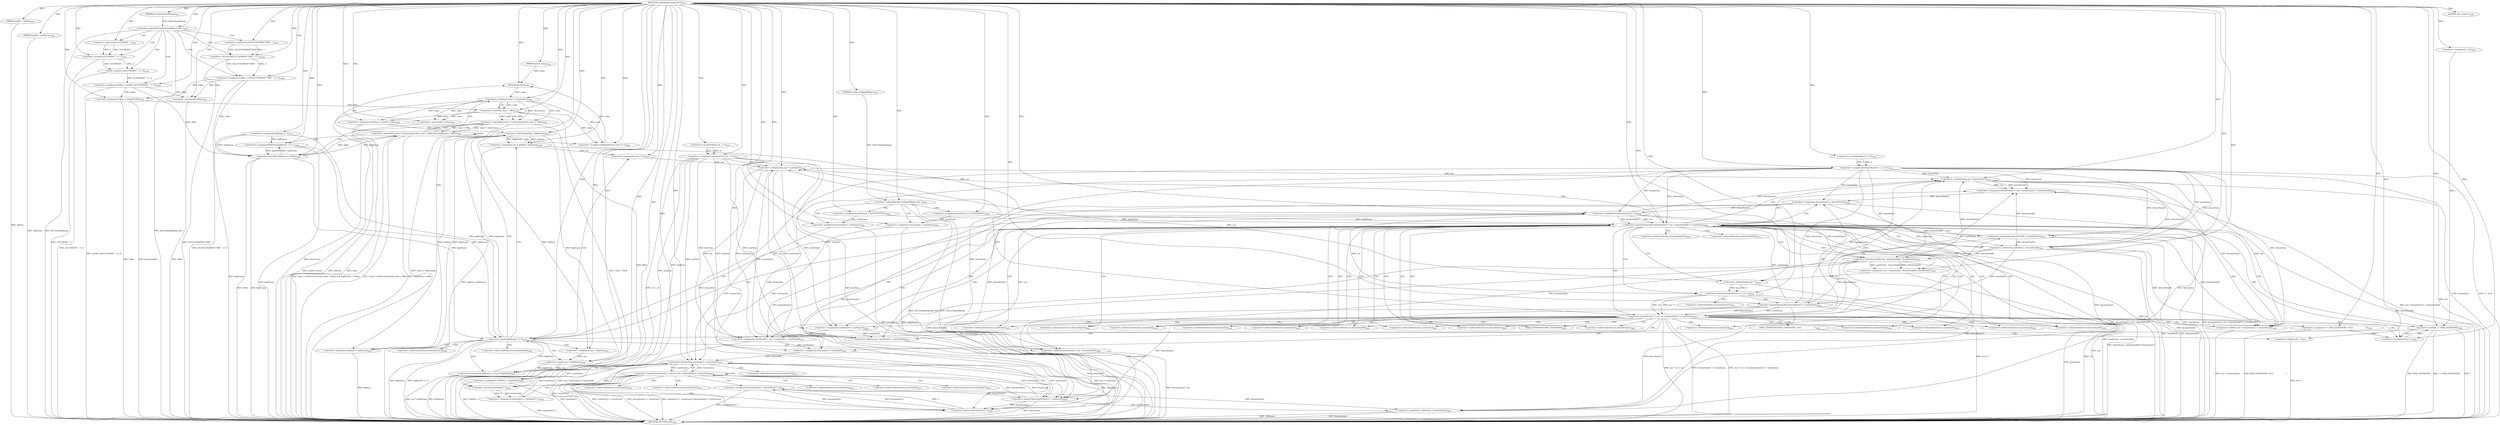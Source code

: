 digraph "ToRationalEuclideanGCD" {  
"70852" [label = <(METHOD,ToRationalEuclideanGCD)<SUB>2520</SUB>> ]
"71138" [label = <(METHOD_RETURN,void)<SUB>2520</SUB>> ]
"70853" [label = <(PARAM,double value)<SUB>2520</SUB>> ]
"70854" [label = <(PARAM,int blnUseSignedRange)<SUB>2520</SUB>> ]
"70855" [label = <(PARAM,int blnUseSmallRange)<SUB>2521</SUB>> ]
"70856" [label = <(PARAM,uint64_t *ullNum)<SUB>2521</SUB>> ]
"70857" [label = <(PARAM,uint64_t *ullDenom)<SUB>2522</SUB>> ]
"70861" [label = <(&lt;operator&gt;.assignment,numSum[3] = {0, 1, 0})<SUB>2527</SUB>> ]
"70867" [label = <(&lt;operator&gt;.assignment,denomSum[3] = {1, 0, 0})<SUB>2527</SUB>> ]
"70903" [label = <(&lt;operator&gt;.assignment,fMax = (double)nMax)<SUB>2550</SUB>> ]
"70927" [label = <(&lt;operator&gt;.assignment,bigDenom = 1)<SUB>2579</SUB>> ]
"70950" [label = <(&lt;operator&gt;.assignment,bigNum = (uint64_t)value)<SUB>2585</SUB>> ]
"71126" [label = <(&lt;operator&gt;.assignment,*ullNum = numSum[1])<SUB>2638</SUB>> ]
"71132" [label = <(&lt;operator&gt;.assignment,*ullDenom = denomSum[1])<SUB>2639</SUB>> ]
"70882" [label = <(&lt;operator&gt;.logicalAnd,blnUseSmallRange &amp;&amp; 1)<SUB>2542</SUB>> ]
"70909" [label = <(&lt;operator&gt;.logicalAnd,blnUseSignedRange &amp;&amp; 1)<SUB>2558</SUB>> ]
"70931" [label = <(&lt;operator&gt;.logicalAnd,(value != floor(value)) &amp;&amp; (value &lt; fMax) &amp;&amp; (bigDenom &lt; nMax))<SUB>2580</SUB>> ]
"70960" [label = <(&lt;operator&gt;.lessThan,i &lt; MAX_ITERATIONS)<SUB>2590</SUB>> ]
"70965" [label = <(&lt;operator&gt;.postIncrement,i++)<SUB>2590</SUB>> ]
"71096" [label = <(&lt;operator&gt;.logicalOr,numSum[1] &gt; returnLimit || denomSum[1] &gt; returnLimit)<SUB>2631</SUB>> ]
"70863" [label = <(&lt;operator&gt;.arrayInitializer,{0, 1, 0})<SUB>2527</SUB>> ]
"70869" [label = <(&lt;operator&gt;.arrayInitializer,{1, 0, 0})<SUB>2527</SUB>> ]
"70886" [label = <(&lt;operator&gt;.assignment,nMax = (uint64_t)((2147483647 - 1) / 2))<SUB>2544</SUB>> ]
"70905" [label = <(&lt;operator&gt;.cast,(double)nMax)<SUB>2550</SUB>> ]
"70913" [label = <(&lt;operator&gt;.assignment,maxDenom = 2147483647UL)<SUB>2560</SUB>> ]
"70916" [label = <(&lt;operator&gt;.assignment,returnLimit = maxDenom)<SUB>2561</SUB>> ]
"70944" [label = <(&lt;operators&gt;.assignmentShiftLeft,bigDenom &lt;&lt;= 1)<SUB>2582</SUB>> ]
"70947" [label = <(&lt;operator&gt;.assignmentMultiplication,value *= 2)<SUB>2583</SUB>> ]
"70952" [label = <(&lt;operator&gt;.cast,(uint64_t)value)<SUB>2585</SUB>> ]
"70957" [label = <(&lt;operator&gt;.assignment,i = 0)<SUB>2590</SUB>> ]
"70975" [label = <(&lt;operator&gt;.assignment,val = bigNum / bigDenom)<SUB>2598</SUB>> ]
"70980" [label = <(&lt;operator&gt;.assignment,aux = bigNum)<SUB>2602</SUB>> ]
"70983" [label = <(&lt;operator&gt;.assignment,bigNum = bigDenom)<SUB>2603</SUB>> ]
"70986" [label = <(&lt;operator&gt;.assignment,bigDenom = aux % bigDenom)<SUB>2604</SUB>> ]
"70991" [label = <(&lt;operator&gt;.assignment,aux = val)<SUB>2607</SUB>> ]
"71041" [label = <(&lt;operator&gt;.assignment,numSum[2] = aux * numSum[1] + numSum[0])<SUB>2619</SUB>> ]
"71054" [label = <(&lt;operator&gt;.assignment,numSum[0] = numSum[1])<SUB>2620</SUB>> ]
"71061" [label = <(&lt;operator&gt;.assignment,numSum[1] = numSum[2])<SUB>2621</SUB>> ]
"71068" [label = <(&lt;operator&gt;.assignment,denomSum[2] = aux * denomSum[1] + denomSum[0])<SUB>2624</SUB>> ]
"71081" [label = <(&lt;operator&gt;.assignment,denomSum[0] = denomSum[1])<SUB>2625</SUB>> ]
"71088" [label = <(&lt;operator&gt;.assignment,denomSum[1] = denomSum[2])<SUB>2626</SUB>> ]
"71108" [label = <(&lt;operator&gt;.assignment,numSum[1] = numSum[1] / 2)<SUB>2633</SUB>> ]
"71117" [label = <(&lt;operator&gt;.assignment,denomSum[1] = denomSum[1] / 2)<SUB>2634</SUB>> ]
"70896" [label = <(&lt;operator&gt;.assignment,nMax = ((9223372036854775807 - 1) / 2))<SUB>2548</SUB>> ]
"70921" [label = <(&lt;operator&gt;.assignment,maxDenom = 0xFFFFFFFFUL)<SUB>2565</SUB>> ]
"70924" [label = <(&lt;operator&gt;.assignment,returnLimit = maxDenom)<SUB>2566</SUB>> ]
"70932" [label = <(&lt;operator&gt;.logicalAnd,(value != floor(value)) &amp;&amp; (value &lt; fMax))<SUB>2580</SUB>> ]
"70940" [label = <(&lt;operator&gt;.lessThan,bigDenom &lt; nMax)<SUB>2580</SUB>> ]
"70970" [label = <(&lt;operator&gt;.equals,bigDenom == 0)<SUB>2594</SUB>> ]
"70995" [label = <(&lt;operator&gt;.greaterEqualsThan,denomSum[1] * val + denomSum[0] &gt;= maxDenom)<SUB>2608</SUB>> ]
"71097" [label = <(&lt;operator&gt;.greaterThan,numSum[1] &gt; returnLimit)<SUB>2631</SUB>> ]
"71102" [label = <(&lt;operator&gt;.greaterThan,denomSum[1] &gt; returnLimit)<SUB>2631</SUB>> ]
"70888" [label = <(uint64_t,(uint64_t)((2147483647 - 1) / 2))<SUB>2544</SUB>> ]
"70933" [label = <(&lt;operator&gt;.notEquals,value != floor(value))<SUB>2580</SUB>> ]
"70937" [label = <(&lt;operator&gt;.lessThan,value &lt; fMax)<SUB>2580</SUB>> ]
"70964" [label = <(LITERAL,64,&lt;empty&gt;)<SUB>2590</SUB>> ]
"70977" [label = <(&lt;operator&gt;.division,bigNum / bigDenom)<SUB>2598</SUB>> ]
"70988" [label = <(&lt;operator&gt;.modulo,aux % bigDenom)<SUB>2604</SUB>> ]
"71007" [label = <(&lt;operator&gt;.assignment,aux = (maxDenom - denomSum[0]) / denomSum[1])<SUB>2610</SUB>> ]
"71045" [label = <(&lt;operator&gt;.addition,aux * numSum[1] + numSum[0])<SUB>2619</SUB>> ]
"71072" [label = <(&lt;operator&gt;.addition,aux * denomSum[1] + denomSum[0])<SUB>2624</SUB>> ]
"71112" [label = <(&lt;operator&gt;.division,numSum[1] / 2)<SUB>2633</SUB>> ]
"71121" [label = <(&lt;operator&gt;.division,denomSum[1] / 2)<SUB>2634</SUB>> ]
"70889" [label = <(&lt;operator&gt;.division,(2147483647 - 1) / 2)<SUB>2544</SUB>> ]
"70898" [label = <(&lt;operator&gt;.division,(9223372036854775807 - 1) / 2)<SUB>2548</SUB>> ]
"70935" [label = <(floor,floor(value))<SUB>2580</SUB>> ]
"70996" [label = <(&lt;operator&gt;.addition,denomSum[1] * val + denomSum[0])<SUB>2608</SUB>> ]
"71019" [label = <(&lt;operator&gt;.logicalOr,aux * 2 &gt;= val || denomSum[1] &gt;= maxDenom)<SUB>2611</SUB>> ]
"71046" [label = <(&lt;operator&gt;.multiplication,aux * numSum[1])<SUB>2619</SUB>> ]
"71073" [label = <(&lt;operator&gt;.multiplication,aux * denomSum[1])<SUB>2624</SUB>> ]
"70890" [label = <(&lt;operator&gt;.subtraction,2147483647 - 1)<SUB>2544</SUB>> ]
"70899" [label = <(&lt;operator&gt;.subtraction,9223372036854775807 - 1)<SUB>2548</SUB>> ]
"70997" [label = <(&lt;operator&gt;.multiplication,denomSum[1] * val)<SUB>2608</SUB>> ]
"71009" [label = <(&lt;operator&gt;.division,(maxDenom - denomSum[0]) / denomSum[1])<SUB>2610</SUB>> ]
"71031" [label = <(&lt;operator&gt;.assignment,i = (MAX_ITERATIONS +\012                     1))<SUB>2612</SUB>> ]
"71010" [label = <(&lt;operator&gt;.subtraction,maxDenom - denomSum[0])<SUB>2610</SUB>> ]
"71020" [label = <(&lt;operator&gt;.greaterEqualsThan,aux * 2 &gt;= val)<SUB>2611</SUB>> ]
"71025" [label = <(&lt;operator&gt;.greaterEqualsThan,denomSum[1] &gt;= maxDenom)<SUB>2611</SUB>> ]
"71021" [label = <(&lt;operator&gt;.multiplication,aux * 2)<SUB>2611</SUB>> ]
"71035" [label = <(&lt;operator&gt;.addition,64 + 1)<SUB>2612</SUB>> ]
"70962" [label = <(MAX_ITERATIONS,MAX_ITERATIONS)<SUB>2590</SUB>> ]
"71042" [label = <(&lt;operator&gt;.indirectIndexAccess,numSum[2])<SUB>2619</SUB>> ]
"71055" [label = <(&lt;operator&gt;.indirectIndexAccess,numSum[0])<SUB>2620</SUB>> ]
"71058" [label = <(&lt;operator&gt;.indirectIndexAccess,numSum[1])<SUB>2620</SUB>> ]
"71062" [label = <(&lt;operator&gt;.indirectIndexAccess,numSum[1])<SUB>2621</SUB>> ]
"71065" [label = <(&lt;operator&gt;.indirectIndexAccess,numSum[2])<SUB>2621</SUB>> ]
"71069" [label = <(&lt;operator&gt;.indirectIndexAccess,denomSum[2])<SUB>2624</SUB>> ]
"71082" [label = <(&lt;operator&gt;.indirectIndexAccess,denomSum[0])<SUB>2625</SUB>> ]
"71085" [label = <(&lt;operator&gt;.indirectIndexAccess,denomSum[1])<SUB>2625</SUB>> ]
"71089" [label = <(&lt;operator&gt;.indirectIndexAccess,denomSum[1])<SUB>2626</SUB>> ]
"71092" [label = <(&lt;operator&gt;.indirectIndexAccess,denomSum[2])<SUB>2626</SUB>> ]
"71098" [label = <(&lt;operator&gt;.indirectIndexAccess,numSum[1])<SUB>2631</SUB>> ]
"71103" [label = <(&lt;operator&gt;.indirectIndexAccess,denomSum[1])<SUB>2631</SUB>> ]
"71109" [label = <(&lt;operator&gt;.indirectIndexAccess,numSum[1])<SUB>2633</SUB>> ]
"71118" [label = <(&lt;operator&gt;.indirectIndexAccess,denomSum[1])<SUB>2634</SUB>> ]
"71051" [label = <(&lt;operator&gt;.indirectIndexAccess,numSum[0])<SUB>2619</SUB>> ]
"71078" [label = <(&lt;operator&gt;.indirectIndexAccess,denomSum[0])<SUB>2624</SUB>> ]
"71113" [label = <(&lt;operator&gt;.indirectIndexAccess,numSum[1])<SUB>2633</SUB>> ]
"71122" [label = <(&lt;operator&gt;.indirectIndexAccess,denomSum[1])<SUB>2634</SUB>> ]
"71002" [label = <(&lt;operator&gt;.indirectIndexAccess,denomSum[0])<SUB>2608</SUB>> ]
"71048" [label = <(&lt;operator&gt;.indirectIndexAccess,numSum[1])<SUB>2619</SUB>> ]
"71075" [label = <(&lt;operator&gt;.indirectIndexAccess,denomSum[1])<SUB>2624</SUB>> ]
"70998" [label = <(&lt;operator&gt;.indirectIndexAccess,denomSum[1])<SUB>2608</SUB>> ]
"71015" [label = <(&lt;operator&gt;.indirectIndexAccess,denomSum[1])<SUB>2610</SUB>> ]
"71012" [label = <(&lt;operator&gt;.indirectIndexAccess,denomSum[0])<SUB>2610</SUB>> ]
"71026" [label = <(&lt;operator&gt;.indirectIndexAccess,denomSum[1])<SUB>2611</SUB>> ]
"71033" [label = <(MAX_ITERATIONS,MAX_ITERATIONS +\012                     1)<SUB>2612</SUB>> ]
  "70856" -> "71138"  [ label = "DDG: ullNum"] 
  "70857" -> "71138"  [ label = "DDG: ullDenom"] 
  "70861" -> "71138"  [ label = "DDG: numSum"] 
  "70861" -> "71138"  [ label = "DDG: {0, 1, 0}"] 
  "70867" -> "71138"  [ label = "DDG: denomSum"] 
  "70867" -> "71138"  [ label = "DDG: {1, 0, 0}"] 
  "70882" -> "71138"  [ label = "DDG: blnUseSmallRange"] 
  "70882" -> "71138"  [ label = "DDG: blnUseSmallRange &amp;&amp; 1"] 
  "70898" -> "71138"  [ label = "DDG: 9223372036854775807 - 1"] 
  "70896" -> "71138"  [ label = "DDG: (9223372036854775807 - 1) / 2"] 
  "70889" -> "71138"  [ label = "DDG: 2147483647 - 1"] 
  "70888" -> "71138"  [ label = "DDG: (2147483647 - 1) / 2"] 
  "70886" -> "71138"  [ label = "DDG: (uint64_t)((2147483647 - 1) / 2)"] 
  "70903" -> "71138"  [ label = "DDG: fMax"] 
  "70905" -> "71138"  [ label = "DDG: nMax"] 
  "70903" -> "71138"  [ label = "DDG: (double)nMax"] 
  "70909" -> "71138"  [ label = "DDG: blnUseSignedRange"] 
  "70909" -> "71138"  [ label = "DDG: blnUseSignedRange &amp;&amp; 1"] 
  "70924" -> "71138"  [ label = "DDG: maxDenom"] 
  "70916" -> "71138"  [ label = "DDG: maxDenom"] 
  "70927" -> "71138"  [ label = "DDG: bigDenom"] 
  "70933" -> "71138"  [ label = "DDG: floor(value)"] 
  "70932" -> "71138"  [ label = "DDG: value != floor(value)"] 
  "70937" -> "71138"  [ label = "DDG: fMax"] 
  "70932" -> "71138"  [ label = "DDG: value &lt; fMax"] 
  "70931" -> "71138"  [ label = "DDG: (value != floor(value)) &amp;&amp; (value &lt; fMax)"] 
  "70940" -> "71138"  [ label = "DDG: bigDenom"] 
  "70940" -> "71138"  [ label = "DDG: nMax"] 
  "70931" -> "71138"  [ label = "DDG: bigDenom &lt; nMax"] 
  "70931" -> "71138"  [ label = "DDG: (value != floor(value)) &amp;&amp; (value &lt; fMax) &amp;&amp; (bigDenom &lt; nMax)"] 
  "70950" -> "71138"  [ label = "DDG: bigNum"] 
  "70952" -> "71138"  [ label = "DDG: value"] 
  "70950" -> "71138"  [ label = "DDG: (uint64_t)value"] 
  "70960" -> "71138"  [ label = "DDG: i"] 
  "70960" -> "71138"  [ label = "DDG: MAX_ITERATIONS"] 
  "70960" -> "71138"  [ label = "DDG: i &lt; MAX_ITERATIONS"] 
  "70970" -> "71138"  [ label = "DDG: bigDenom"] 
  "70970" -> "71138"  [ label = "DDG: bigDenom == 0"] 
  "70975" -> "71138"  [ label = "DDG: bigNum / bigDenom"] 
  "70983" -> "71138"  [ label = "DDG: bigNum"] 
  "70986" -> "71138"  [ label = "DDG: bigDenom"] 
  "70986" -> "71138"  [ label = "DDG: aux % bigDenom"] 
  "70997" -> "71138"  [ label = "DDG: val"] 
  "70996" -> "71138"  [ label = "DDG: denomSum[1] * val"] 
  "70995" -> "71138"  [ label = "DDG: denomSum[1] * val + denomSum[0]"] 
  "70995" -> "71138"  [ label = "DDG: maxDenom"] 
  "70995" -> "71138"  [ label = "DDG: denomSum[1] * val + denomSum[0] &gt;= maxDenom"] 
  "71010" -> "71138"  [ label = "DDG: maxDenom"] 
  "71010" -> "71138"  [ label = "DDG: denomSum[0]"] 
  "71009" -> "71138"  [ label = "DDG: maxDenom - denomSum[0]"] 
  "71007" -> "71138"  [ label = "DDG: (maxDenom - denomSum[0]) / denomSum[1]"] 
  "71021" -> "71138"  [ label = "DDG: aux"] 
  "71020" -> "71138"  [ label = "DDG: aux * 2"] 
  "71020" -> "71138"  [ label = "DDG: val"] 
  "71019" -> "71138"  [ label = "DDG: aux * 2 &gt;= val"] 
  "71025" -> "71138"  [ label = "DDG: maxDenom"] 
  "71019" -> "71138"  [ label = "DDG: denomSum[1] &gt;= maxDenom"] 
  "71019" -> "71138"  [ label = "DDG: aux * 2 &gt;= val || denomSum[1] &gt;= maxDenom"] 
  "71031" -> "71138"  [ label = "DDG: MAX_ITERATIONS +\012                     1"] 
  "71035" -> "71138"  [ label = "DDG: 64 + 1"] 
  "71045" -> "71138"  [ label = "DDG: aux * numSum[1]"] 
  "71041" -> "71138"  [ label = "DDG: aux * numSum[1] + numSum[0]"] 
  "71054" -> "71138"  [ label = "DDG: numSum[0]"] 
  "71061" -> "71138"  [ label = "DDG: numSum[2]"] 
  "71073" -> "71138"  [ label = "DDG: aux"] 
  "71072" -> "71138"  [ label = "DDG: aux * denomSum[1]"] 
  "71068" -> "71138"  [ label = "DDG: aux * denomSum[1] + denomSum[0]"] 
  "71081" -> "71138"  [ label = "DDG: denomSum[0]"] 
  "71088" -> "71138"  [ label = "DDG: denomSum[2]"] 
  "71097" -> "71138"  [ label = "DDG: returnLimit"] 
  "71096" -> "71138"  [ label = "DDG: numSum[1] &gt; returnLimit"] 
  "71102" -> "71138"  [ label = "DDG: returnLimit"] 
  "71096" -> "71138"  [ label = "DDG: denomSum[1] &gt; returnLimit"] 
  "71096" -> "71138"  [ label = "DDG: numSum[1] &gt; returnLimit || denomSum[1] &gt; returnLimit"] 
  "71126" -> "71138"  [ label = "DDG: *ullNum"] 
  "71126" -> "71138"  [ label = "DDG: numSum[1]"] 
  "71132" -> "71138"  [ label = "DDG: *ullDenom"] 
  "71132" -> "71138"  [ label = "DDG: denomSum[1]"] 
  "71108" -> "71138"  [ label = "DDG: numSum[1] / 2"] 
  "71117" -> "71138"  [ label = "DDG: denomSum[1] / 2"] 
  "70944" -> "71138"  [ label = "DDG: bigDenom"] 
  "70852" -> "70853"  [ label = "DDG: "] 
  "70852" -> "70854"  [ label = "DDG: "] 
  "70852" -> "70855"  [ label = "DDG: "] 
  "70852" -> "70856"  [ label = "DDG: "] 
  "70852" -> "70857"  [ label = "DDG: "] 
  "70863" -> "70861"  [ label = "DDG: 0"] 
  "70863" -> "70861"  [ label = "DDG: 1"] 
  "70869" -> "70867"  [ label = "DDG: 1"] 
  "70869" -> "70867"  [ label = "DDG: 0"] 
  "70896" -> "70903"  [ label = "DDG: nMax"] 
  "70886" -> "70903"  [ label = "DDG: nMax"] 
  "70852" -> "70903"  [ label = "DDG: "] 
  "70852" -> "70927"  [ label = "DDG: "] 
  "70933" -> "70950"  [ label = "DDG: value"] 
  "70937" -> "70950"  [ label = "DDG: value"] 
  "70852" -> "70950"  [ label = "DDG: "] 
  "70861" -> "71126"  [ label = "DDG: numSum"] 
  "71097" -> "71126"  [ label = "DDG: numSum[1]"] 
  "70867" -> "71132"  [ label = "DDG: denomSum"] 
  "71009" -> "71132"  [ label = "DDG: denomSum[1]"] 
  "71025" -> "71132"  [ label = "DDG: denomSum[1]"] 
  "71088" -> "71132"  [ label = "DDG: denomSum[1]"] 
  "71102" -> "71132"  [ label = "DDG: denomSum[1]"] 
  "71117" -> "71132"  [ label = "DDG: denomSum[1]"] 
  "70852" -> "70861"  [ label = "DDG: "] 
  "70852" -> "70867"  [ label = "DDG: "] 
  "70852" -> "70863"  [ label = "DDG: "] 
  "70852" -> "70869"  [ label = "DDG: "] 
  "70855" -> "70882"  [ label = "DDG: blnUseSmallRange"] 
  "70852" -> "70882"  [ label = "DDG: "] 
  "70888" -> "70886"  [ label = "DDG: (2147483647 - 1) / 2"] 
  "70896" -> "70905"  [ label = "DDG: nMax"] 
  "70886" -> "70905"  [ label = "DDG: nMax"] 
  "70852" -> "70905"  [ label = "DDG: "] 
  "70854" -> "70909"  [ label = "DDG: blnUseSignedRange"] 
  "70852" -> "70909"  [ label = "DDG: "] 
  "70852" -> "70913"  [ label = "DDG: "] 
  "70913" -> "70916"  [ label = "DDG: maxDenom"] 
  "70852" -> "70916"  [ label = "DDG: "] 
  "70932" -> "70931"  [ label = "DDG: value != floor(value)"] 
  "70932" -> "70931"  [ label = "DDG: value &lt; fMax"] 
  "70940" -> "70931"  [ label = "DDG: bigDenom"] 
  "70940" -> "70931"  [ label = "DDG: nMax"] 
  "70852" -> "70944"  [ label = "DDG: "] 
  "70852" -> "70947"  [ label = "DDG: "] 
  "70933" -> "70952"  [ label = "DDG: value"] 
  "70937" -> "70952"  [ label = "DDG: value"] 
  "70852" -> "70952"  [ label = "DDG: "] 
  "70852" -> "70957"  [ label = "DDG: "] 
  "70957" -> "70960"  [ label = "DDG: i"] 
  "70965" -> "70960"  [ label = "DDG: i"] 
  "70852" -> "70960"  [ label = "DDG: "] 
  "70960" -> "70965"  [ label = "DDG: i"] 
  "71031" -> "70965"  [ label = "DDG: i"] 
  "70852" -> "70965"  [ label = "DDG: "] 
  "70977" -> "70975"  [ label = "DDG: bigNum"] 
  "70977" -> "70975"  [ label = "DDG: bigDenom"] 
  "70977" -> "70980"  [ label = "DDG: bigNum"] 
  "70852" -> "70980"  [ label = "DDG: "] 
  "70977" -> "70983"  [ label = "DDG: bigDenom"] 
  "70852" -> "70983"  [ label = "DDG: "] 
  "70988" -> "70986"  [ label = "DDG: aux"] 
  "70988" -> "70986"  [ label = "DDG: bigDenom"] 
  "70975" -> "70991"  [ label = "DDG: val"] 
  "70852" -> "70991"  [ label = "DDG: "] 
  "71046" -> "71041"  [ label = "DDG: aux"] 
  "71046" -> "71041"  [ label = "DDG: numSum[1]"] 
  "70861" -> "71041"  [ label = "DDG: numSum"] 
  "71054" -> "71041"  [ label = "DDG: numSum[0]"] 
  "70861" -> "71054"  [ label = "DDG: numSum"] 
  "71046" -> "71054"  [ label = "DDG: numSum[1]"] 
  "70861" -> "71061"  [ label = "DDG: numSum"] 
  "71041" -> "71061"  [ label = "DDG: numSum[2]"] 
  "71073" -> "71068"  [ label = "DDG: aux"] 
  "71073" -> "71068"  [ label = "DDG: denomSum[1]"] 
  "70867" -> "71068"  [ label = "DDG: denomSum"] 
  "71010" -> "71068"  [ label = "DDG: denomSum[0]"] 
  "71081" -> "71068"  [ label = "DDG: denomSum[0]"] 
  "70867" -> "71081"  [ label = "DDG: denomSum"] 
  "71073" -> "71081"  [ label = "DDG: denomSum[1]"] 
  "70867" -> "71088"  [ label = "DDG: denomSum"] 
  "71068" -> "71088"  [ label = "DDG: denomSum[2]"] 
  "71097" -> "71096"  [ label = "DDG: numSum[1]"] 
  "71097" -> "71096"  [ label = "DDG: returnLimit"] 
  "71102" -> "71096"  [ label = "DDG: denomSum[1]"] 
  "71102" -> "71096"  [ label = "DDG: returnLimit"] 
  "71112" -> "71108"  [ label = "DDG: numSum[1]"] 
  "71112" -> "71108"  [ label = "DDG: 2"] 
  "71121" -> "71117"  [ label = "DDG: denomSum[1]"] 
  "71121" -> "71117"  [ label = "DDG: 2"] 
  "70852" -> "70886"  [ label = "DDG: "] 
  "70898" -> "70896"  [ label = "DDG: 9223372036854775807 - 1"] 
  "70898" -> "70896"  [ label = "DDG: 2"] 
  "70852" -> "70921"  [ label = "DDG: "] 
  "70921" -> "70924"  [ label = "DDG: maxDenom"] 
  "70852" -> "70924"  [ label = "DDG: "] 
  "70933" -> "70932"  [ label = "DDG: value"] 
  "70933" -> "70932"  [ label = "DDG: floor(value)"] 
  "70937" -> "70932"  [ label = "DDG: value"] 
  "70937" -> "70932"  [ label = "DDG: fMax"] 
  "70927" -> "70940"  [ label = "DDG: bigDenom"] 
  "70944" -> "70940"  [ label = "DDG: bigDenom"] 
  "70852" -> "70940"  [ label = "DDG: "] 
  "70896" -> "70940"  [ label = "DDG: nMax"] 
  "70886" -> "70940"  [ label = "DDG: nMax"] 
  "70927" -> "70944"  [ label = "DDG: bigDenom"] 
  "70940" -> "70944"  [ label = "DDG: bigDenom"] 
  "70933" -> "70947"  [ label = "DDG: value"] 
  "70937" -> "70947"  [ label = "DDG: value"] 
  "70852" -> "70975"  [ label = "DDG: "] 
  "70852" -> "70986"  [ label = "DDG: "] 
  "70861" -> "71097"  [ label = "DDG: numSum"] 
  "71061" -> "71097"  [ label = "DDG: numSum[1]"] 
  "71108" -> "71097"  [ label = "DDG: numSum[1]"] 
  "70924" -> "71097"  [ label = "DDG: returnLimit"] 
  "70916" -> "71097"  [ label = "DDG: returnLimit"] 
  "71102" -> "71097"  [ label = "DDG: returnLimit"] 
  "70852" -> "71097"  [ label = "DDG: "] 
  "70867" -> "71102"  [ label = "DDG: denomSum"] 
  "71009" -> "71102"  [ label = "DDG: denomSum[1]"] 
  "71025" -> "71102"  [ label = "DDG: denomSum[1]"] 
  "71088" -> "71102"  [ label = "DDG: denomSum[1]"] 
  "71117" -> "71102"  [ label = "DDG: denomSum[1]"] 
  "71097" -> "71102"  [ label = "DDG: returnLimit"] 
  "70852" -> "71102"  [ label = "DDG: "] 
  "70889" -> "70888"  [ label = "DDG: 2147483647 - 1"] 
  "70889" -> "70888"  [ label = "DDG: 2"] 
  "70852" -> "70896"  [ label = "DDG: "] 
  "70935" -> "70933"  [ label = "DDG: value"] 
  "70852" -> "70933"  [ label = "DDG: "] 
  "70933" -> "70937"  [ label = "DDG: value"] 
  "70852" -> "70937"  [ label = "DDG: "] 
  "70903" -> "70937"  [ label = "DDG: fMax"] 
  "70852" -> "70964"  [ label = "DDG: "] 
  "70927" -> "70970"  [ label = "DDG: bigDenom"] 
  "70940" -> "70970"  [ label = "DDG: bigDenom"] 
  "70986" -> "70970"  [ label = "DDG: bigDenom"] 
  "70944" -> "70970"  [ label = "DDG: bigDenom"] 
  "70852" -> "70970"  [ label = "DDG: "] 
  "70950" -> "70977"  [ label = "DDG: bigNum"] 
  "70983" -> "70977"  [ label = "DDG: bigNum"] 
  "70852" -> "70977"  [ label = "DDG: "] 
  "70970" -> "70977"  [ label = "DDG: bigDenom"] 
  "70980" -> "70988"  [ label = "DDG: aux"] 
  "70852" -> "70988"  [ label = "DDG: "] 
  "70977" -> "70988"  [ label = "DDG: bigDenom"] 
  "70997" -> "70995"  [ label = "DDG: denomSum[1]"] 
  "70997" -> "70995"  [ label = "DDG: val"] 
  "70867" -> "70995"  [ label = "DDG: denomSum"] 
  "71081" -> "70995"  [ label = "DDG: denomSum[0]"] 
  "71010" -> "70995"  [ label = "DDG: maxDenom"] 
  "71025" -> "70995"  [ label = "DDG: maxDenom"] 
  "70852" -> "70995"  [ label = "DDG: "] 
  "70921" -> "70995"  [ label = "DDG: maxDenom"] 
  "70913" -> "70995"  [ label = "DDG: maxDenom"] 
  "71009" -> "71007"  [ label = "DDG: maxDenom - denomSum[0]"] 
  "71009" -> "71007"  [ label = "DDG: denomSum[1]"] 
  "71046" -> "71045"  [ label = "DDG: aux"] 
  "71046" -> "71045"  [ label = "DDG: numSum[1]"] 
  "70861" -> "71045"  [ label = "DDG: numSum"] 
  "71054" -> "71045"  [ label = "DDG: numSum[0]"] 
  "71073" -> "71072"  [ label = "DDG: aux"] 
  "71073" -> "71072"  [ label = "DDG: denomSum[1]"] 
  "70867" -> "71072"  [ label = "DDG: denomSum"] 
  "71010" -> "71072"  [ label = "DDG: denomSum[0]"] 
  "71081" -> "71072"  [ label = "DDG: denomSum[0]"] 
  "70861" -> "71112"  [ label = "DDG: numSum"] 
  "71097" -> "71112"  [ label = "DDG: numSum[1]"] 
  "70852" -> "71112"  [ label = "DDG: "] 
  "70867" -> "71121"  [ label = "DDG: denomSum"] 
  "71009" -> "71121"  [ label = "DDG: denomSum[1]"] 
  "71025" -> "71121"  [ label = "DDG: denomSum[1]"] 
  "71088" -> "71121"  [ label = "DDG: denomSum[1]"] 
  "71102" -> "71121"  [ label = "DDG: denomSum[1]"] 
  "71117" -> "71121"  [ label = "DDG: denomSum[1]"] 
  "70852" -> "71121"  [ label = "DDG: "] 
  "70890" -> "70889"  [ label = "DDG: 2147483647"] 
  "70890" -> "70889"  [ label = "DDG: 1"] 
  "70852" -> "70889"  [ label = "DDG: "] 
  "70899" -> "70898"  [ label = "DDG: 9223372036854775807"] 
  "70899" -> "70898"  [ label = "DDG: 1"] 
  "70852" -> "70898"  [ label = "DDG: "] 
  "70947" -> "70935"  [ label = "DDG: value"] 
  "70853" -> "70935"  [ label = "DDG: value"] 
  "70852" -> "70935"  [ label = "DDG: "] 
  "70997" -> "70996"  [ label = "DDG: denomSum[1]"] 
  "70997" -> "70996"  [ label = "DDG: val"] 
  "70867" -> "70996"  [ label = "DDG: denomSum"] 
  "71081" -> "70996"  [ label = "DDG: denomSum[0]"] 
  "70852" -> "71007"  [ label = "DDG: "] 
  "70991" -> "71046"  [ label = "DDG: aux"] 
  "71021" -> "71046"  [ label = "DDG: aux"] 
  "70852" -> "71046"  [ label = "DDG: "] 
  "70861" -> "71046"  [ label = "DDG: numSum"] 
  "71061" -> "71046"  [ label = "DDG: numSum[1]"] 
  "71046" -> "71073"  [ label = "DDG: aux"] 
  "70852" -> "71073"  [ label = "DDG: "] 
  "70867" -> "71073"  [ label = "DDG: denomSum"] 
  "70997" -> "71073"  [ label = "DDG: denomSum[1]"] 
  "71009" -> "71073"  [ label = "DDG: denomSum[1]"] 
  "71025" -> "71073"  [ label = "DDG: denomSum[1]"] 
  "70852" -> "70890"  [ label = "DDG: "] 
  "70852" -> "70899"  [ label = "DDG: "] 
  "70867" -> "70997"  [ label = "DDG: denomSum"] 
  "71088" -> "70997"  [ label = "DDG: denomSum[1]"] 
  "70852" -> "70997"  [ label = "DDG: "] 
  "70975" -> "70997"  [ label = "DDG: val"] 
  "71010" -> "71009"  [ label = "DDG: maxDenom"] 
  "71010" -> "71009"  [ label = "DDG: denomSum[0]"] 
  "70867" -> "71009"  [ label = "DDG: denomSum"] 
  "70997" -> "71009"  [ label = "DDG: denomSum[1]"] 
  "71020" -> "71019"  [ label = "DDG: aux * 2"] 
  "71020" -> "71019"  [ label = "DDG: val"] 
  "71025" -> "71019"  [ label = "DDG: denomSum[1]"] 
  "71025" -> "71019"  [ label = "DDG: maxDenom"] 
  "70852" -> "71031"  [ label = "DDG: "] 
  "70995" -> "71010"  [ label = "DDG: maxDenom"] 
  "70852" -> "71010"  [ label = "DDG: "] 
  "70867" -> "71010"  [ label = "DDG: denomSum"] 
  "71081" -> "71010"  [ label = "DDG: denomSum[0]"] 
  "71021" -> "71020"  [ label = "DDG: aux"] 
  "71021" -> "71020"  [ label = "DDG: 2"] 
  "70997" -> "71020"  [ label = "DDG: val"] 
  "70852" -> "71020"  [ label = "DDG: "] 
  "70867" -> "71025"  [ label = "DDG: denomSum"] 
  "71009" -> "71025"  [ label = "DDG: denomSum[1]"] 
  "71010" -> "71025"  [ label = "DDG: maxDenom"] 
  "70852" -> "71025"  [ label = "DDG: "] 
  "71007" -> "71021"  [ label = "DDG: aux"] 
  "70852" -> "71021"  [ label = "DDG: "] 
  "70852" -> "71035"  [ label = "DDG: "] 
  "70882" -> "70886"  [ label = "CDG: "] 
  "70882" -> "70889"  [ label = "CDG: "] 
  "70882" -> "70888"  [ label = "CDG: "] 
  "70882" -> "70890"  [ label = "CDG: "] 
  "70882" -> "70896"  [ label = "CDG: "] 
  "70882" -> "70898"  [ label = "CDG: "] 
  "70882" -> "70899"  [ label = "CDG: "] 
  "70909" -> "70913"  [ label = "CDG: "] 
  "70909" -> "70921"  [ label = "CDG: "] 
  "70909" -> "70916"  [ label = "CDG: "] 
  "70909" -> "70924"  [ label = "CDG: "] 
  "70931" -> "70947"  [ label = "CDG: "] 
  "70931" -> "70933"  [ label = "CDG: "] 
  "70931" -> "70932"  [ label = "CDG: "] 
  "70931" -> "70944"  [ label = "CDG: "] 
  "70931" -> "70931"  [ label = "CDG: "] 
  "70931" -> "70935"  [ label = "CDG: "] 
  "70960" -> "70970"  [ label = "CDG: "] 
  "71096" -> "71108"  [ label = "CDG: "] 
  "71096" -> "71109"  [ label = "CDG: "] 
  "71096" -> "71098"  [ label = "CDG: "] 
  "71096" -> "71122"  [ label = "CDG: "] 
  "71096" -> "71121"  [ label = "CDG: "] 
  "71096" -> "71113"  [ label = "CDG: "] 
  "71096" -> "71097"  [ label = "CDG: "] 
  "71096" -> "71096"  [ label = "CDG: "] 
  "71096" -> "71112"  [ label = "CDG: "] 
  "71096" -> "71118"  [ label = "CDG: "] 
  "71096" -> "71117"  [ label = "CDG: "] 
  "70932" -> "70940"  [ label = "CDG: "] 
  "71097" -> "71102"  [ label = "CDG: "] 
  "71097" -> "71103"  [ label = "CDG: "] 
  "70933" -> "70937"  [ label = "CDG: "] 
  "70970" -> "70988"  [ label = "CDG: "] 
  "70970" -> "71002"  [ label = "CDG: "] 
  "70970" -> "70983"  [ label = "CDG: "] 
  "70970" -> "70995"  [ label = "CDG: "] 
  "70970" -> "70991"  [ label = "CDG: "] 
  "70970" -> "70997"  [ label = "CDG: "] 
  "70970" -> "70996"  [ label = "CDG: "] 
  "70970" -> "70980"  [ label = "CDG: "] 
  "70970" -> "70975"  [ label = "CDG: "] 
  "70970" -> "70998"  [ label = "CDG: "] 
  "70970" -> "70986"  [ label = "CDG: "] 
  "70970" -> "70977"  [ label = "CDG: "] 
  "70995" -> "71068"  [ label = "CDG: "] 
  "70995" -> "71007"  [ label = "CDG: "] 
  "70995" -> "71051"  [ label = "CDG: "] 
  "70995" -> "71085"  [ label = "CDG: "] 
  "70995" -> "71019"  [ label = "CDG: "] 
  "70995" -> "71021"  [ label = "CDG: "] 
  "70995" -> "71041"  [ label = "CDG: "] 
  "70995" -> "71015"  [ label = "CDG: "] 
  "70995" -> "71058"  [ label = "CDG: "] 
  "70995" -> "71062"  [ label = "CDG: "] 
  "70995" -> "71020"  [ label = "CDG: "] 
  "70995" -> "70965"  [ label = "CDG: "] 
  "70995" -> "71072"  [ label = "CDG: "] 
  "70995" -> "71089"  [ label = "CDG: "] 
  "70995" -> "71078"  [ label = "CDG: "] 
  "70995" -> "71046"  [ label = "CDG: "] 
  "70995" -> "71061"  [ label = "CDG: "] 
  "70995" -> "71009"  [ label = "CDG: "] 
  "70995" -> "71082"  [ label = "CDG: "] 
  "70995" -> "71048"  [ label = "CDG: "] 
  "70995" -> "70962"  [ label = "CDG: "] 
  "70995" -> "71010"  [ label = "CDG: "] 
  "70995" -> "70960"  [ label = "CDG: "] 
  "70995" -> "71088"  [ label = "CDG: "] 
  "70995" -> "71054"  [ label = "CDG: "] 
  "70995" -> "71055"  [ label = "CDG: "] 
  "70995" -> "71081"  [ label = "CDG: "] 
  "70995" -> "71069"  [ label = "CDG: "] 
  "70995" -> "71012"  [ label = "CDG: "] 
  "70995" -> "71075"  [ label = "CDG: "] 
  "70995" -> "71045"  [ label = "CDG: "] 
  "70995" -> "71042"  [ label = "CDG: "] 
  "70995" -> "71092"  [ label = "CDG: "] 
  "70995" -> "71073"  [ label = "CDG: "] 
  "70995" -> "71065"  [ label = "CDG: "] 
  "71019" -> "71033"  [ label = "CDG: "] 
  "71019" -> "71068"  [ label = "CDG: "] 
  "71019" -> "71051"  [ label = "CDG: "] 
  "71019" -> "71085"  [ label = "CDG: "] 
  "71019" -> "71041"  [ label = "CDG: "] 
  "71019" -> "71058"  [ label = "CDG: "] 
  "71019" -> "71062"  [ label = "CDG: "] 
  "71019" -> "70965"  [ label = "CDG: "] 
  "71019" -> "71072"  [ label = "CDG: "] 
  "71019" -> "71089"  [ label = "CDG: "] 
  "71019" -> "71078"  [ label = "CDG: "] 
  "71019" -> "71046"  [ label = "CDG: "] 
  "71019" -> "71061"  [ label = "CDG: "] 
  "71019" -> "71031"  [ label = "CDG: "] 
  "71019" -> "71082"  [ label = "CDG: "] 
  "71019" -> "71048"  [ label = "CDG: "] 
  "71019" -> "70962"  [ label = "CDG: "] 
  "71019" -> "70960"  [ label = "CDG: "] 
  "71019" -> "71088"  [ label = "CDG: "] 
  "71019" -> "71054"  [ label = "CDG: "] 
  "71019" -> "71055"  [ label = "CDG: "] 
  "71019" -> "71081"  [ label = "CDG: "] 
  "71019" -> "71069"  [ label = "CDG: "] 
  "71019" -> "71075"  [ label = "CDG: "] 
  "71019" -> "71045"  [ label = "CDG: "] 
  "71019" -> "71042"  [ label = "CDG: "] 
  "71019" -> "71092"  [ label = "CDG: "] 
  "71019" -> "71073"  [ label = "CDG: "] 
  "71019" -> "71065"  [ label = "CDG: "] 
  "71020" -> "71026"  [ label = "CDG: "] 
  "71020" -> "71025"  [ label = "CDG: "] 
  "71033" -> "71035"  [ label = "CDG: "] 
}

